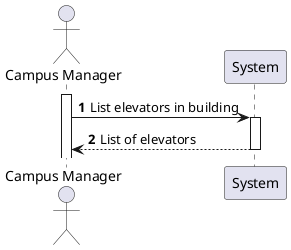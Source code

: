 @startuml
'https://plantuml.com/sequence-diagram

autonumber
actor "Campus Manager" as CM


activate CM
CM -> System: List elevators in building 
activate System
CM <-- System: List of elevators
deactivate System

@enduml